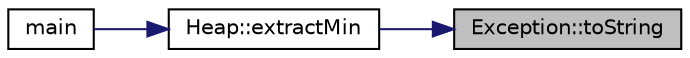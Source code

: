digraph "Exception::toString"
{
 // INTERACTIVE_SVG=YES
 // LATEX_PDF_SIZE
  edge [fontname="Helvetica",fontsize="10",labelfontname="Helvetica",labelfontsize="10"];
  node [fontname="Helvetica",fontsize="10",shape=record];
  rankdir="RL";
  Node1 [label="Exception::toString",height=0.2,width=0.4,color="black", fillcolor="grey75", style="filled", fontcolor="black",tooltip=" "];
  Node1 -> Node2 [dir="back",color="midnightblue",fontsize="10",style="solid",fontname="Helvetica"];
  Node2 [label="Heap::extractMin",height=0.2,width=0.4,color="black", fillcolor="white", style="filled",URL="$d3/d7f/classHeap.html#a64c696dd36b64a0c2866e276f14ac267",tooltip="Extrahiert den Root-Wert des Heaps."];
  Node2 -> Node3 [dir="back",color="midnightblue",fontsize="10",style="solid",fontname="Helvetica"];
  Node3 [label="main",height=0.2,width=0.4,color="black", fillcolor="white", style="filled",URL="$da/dd1/PE2__Uebungsblatt2__Aufgabe5_8cpp.html#ae66f6b31b5ad750f1fe042a706a4e3d4",tooltip=" "];
}
